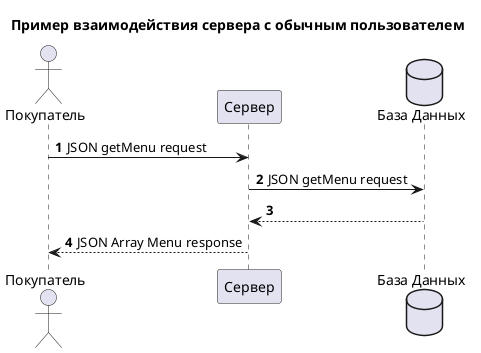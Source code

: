 @startuml
title **Пример взаимодействия сервера с обычным пользователем**
autonumber
actor Покупатель as guest
participant Сервер as server
database "База Данных" as db
guest -> server : JSON getMenu request
server -> db : JSON getMenu request
db --> server :
server-->guest : JSON Array Menu response
@enduml